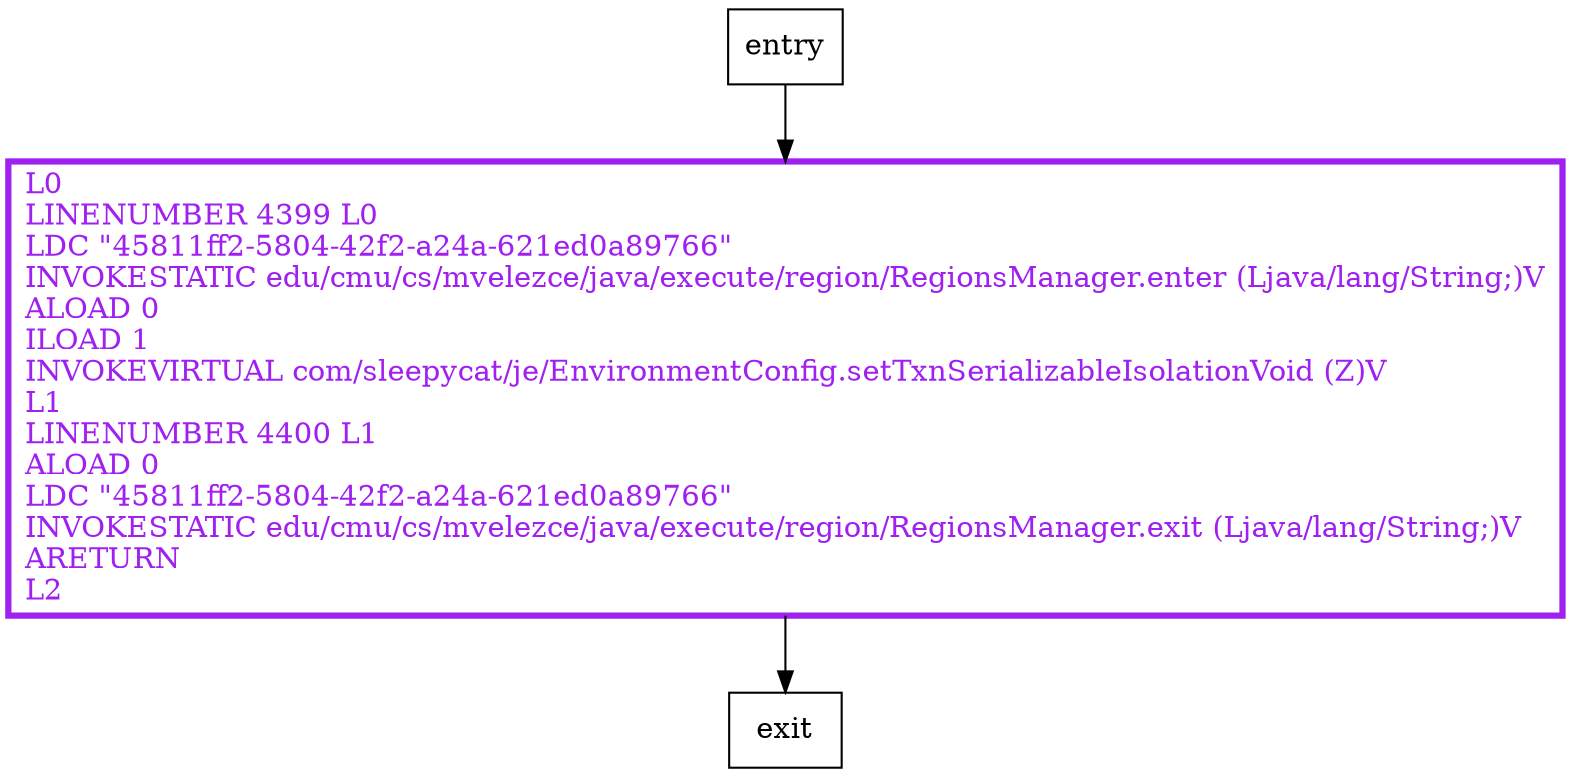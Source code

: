 digraph setTxnSerializableIsolation {
node [shape=record];
1892614900 [label="L0\lLINENUMBER 4399 L0\lLDC \"45811ff2-5804-42f2-a24a-621ed0a89766\"\lINVOKESTATIC edu/cmu/cs/mvelezce/java/execute/region/RegionsManager.enter (Ljava/lang/String;)V\lALOAD 0\lILOAD 1\lINVOKEVIRTUAL com/sleepycat/je/EnvironmentConfig.setTxnSerializableIsolationVoid (Z)V\lL1\lLINENUMBER 4400 L1\lALOAD 0\lLDC \"45811ff2-5804-42f2-a24a-621ed0a89766\"\lINVOKESTATIC edu/cmu/cs/mvelezce/java/execute/region/RegionsManager.exit (Ljava/lang/String;)V\lARETURN\lL2\l"];
entry;
exit;
entry -> 1892614900
1892614900 -> exit
1892614900[fontcolor="purple", penwidth=3, color="purple"];
}
